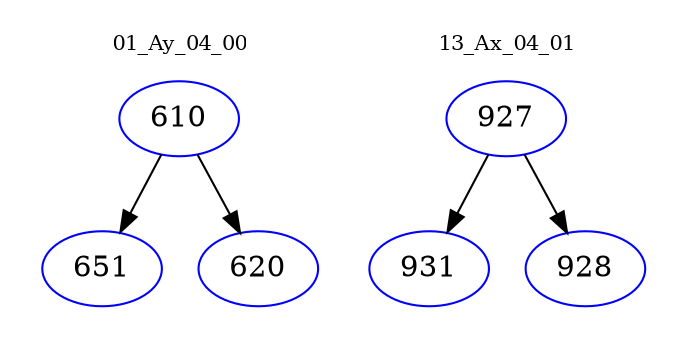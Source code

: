 digraph{
subgraph cluster_0 {
color = white
label = "01_Ay_04_00";
fontsize=10;
T0_610 [label="610", color="blue"]
T0_610 -> T0_651 [color="black"]
T0_651 [label="651", color="blue"]
T0_610 -> T0_620 [color="black"]
T0_620 [label="620", color="blue"]
}
subgraph cluster_1 {
color = white
label = "13_Ax_04_01";
fontsize=10;
T1_927 [label="927", color="blue"]
T1_927 -> T1_931 [color="black"]
T1_931 [label="931", color="blue"]
T1_927 -> T1_928 [color="black"]
T1_928 [label="928", color="blue"]
}
}
